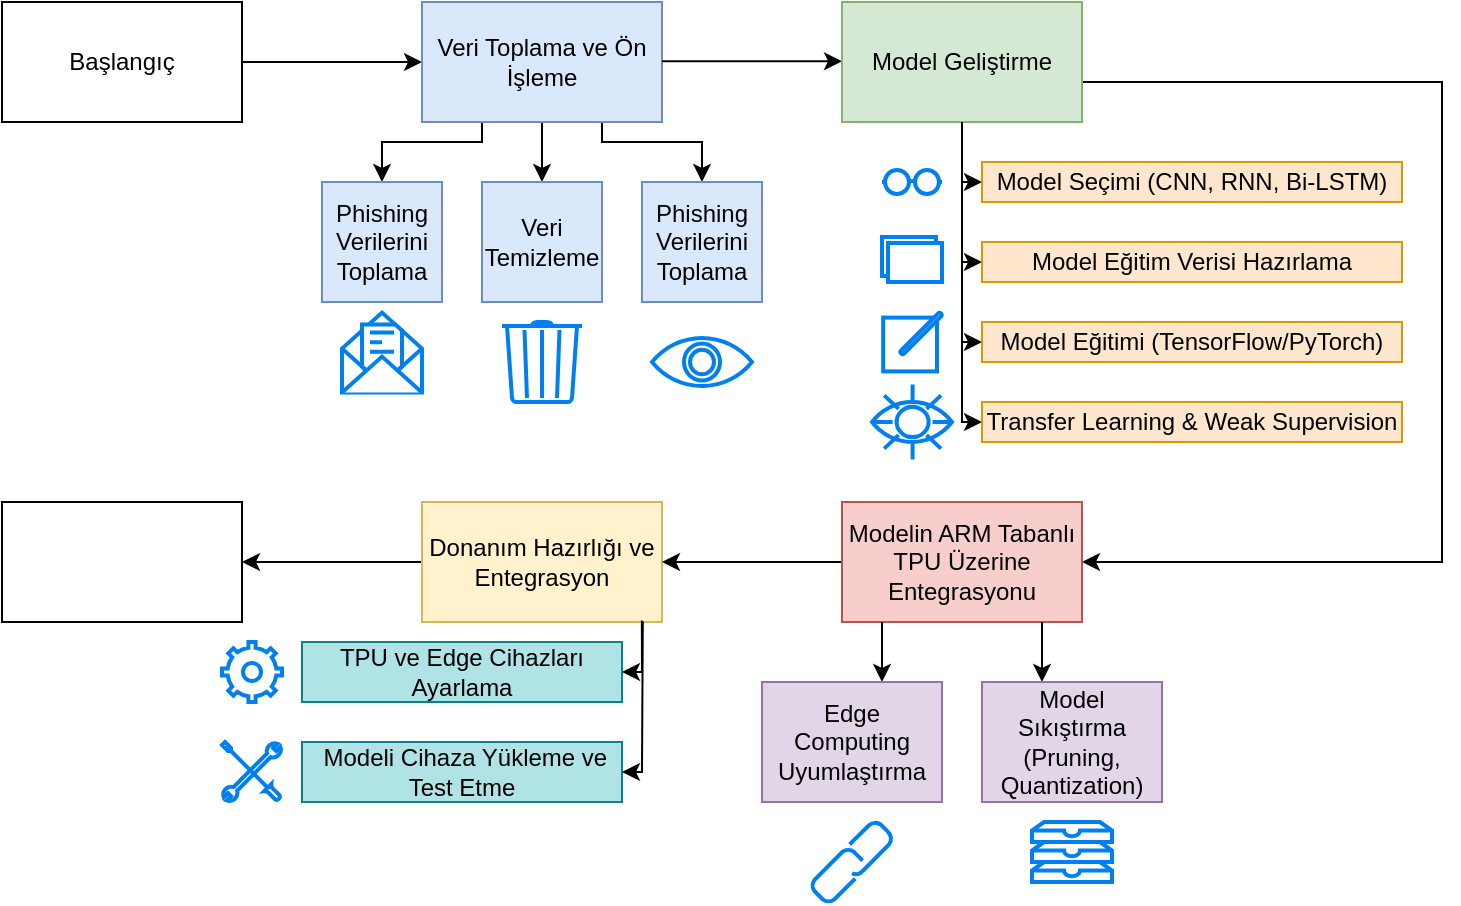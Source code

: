 <mxfile version="24.7.17">
  <diagram name="Sayfa -1" id="nvG63BeFbu5OQ7g2ACm0">
    <mxGraphModel dx="954" dy="502" grid="1" gridSize="10" guides="1" tooltips="1" connect="1" arrows="1" fold="1" page="1" pageScale="1" pageWidth="827" pageHeight="1169" math="0" shadow="0">
      <root>
        <mxCell id="0" />
        <mxCell id="1" parent="0" />
        <mxCell id="4D6GSXQpnEYmmFDMxMwF-2" style="edgeStyle=orthogonalEdgeStyle;rounded=0;orthogonalLoop=1;jettySize=auto;html=1;exitX=1;exitY=0.5;exitDx=0;exitDy=0;" edge="1" parent="1" source="4D6GSXQpnEYmmFDMxMwF-1">
          <mxGeometry relative="1" as="geometry">
            <mxPoint x="250" y="70" as="targetPoint" />
          </mxGeometry>
        </mxCell>
        <mxCell id="4D6GSXQpnEYmmFDMxMwF-1" value="Başlangıç" style="rounded=0;whiteSpace=wrap;html=1;" vertex="1" parent="1">
          <mxGeometry x="40" y="40" width="120" height="60" as="geometry" />
        </mxCell>
        <mxCell id="4D6GSXQpnEYmmFDMxMwF-7" style="edgeStyle=orthogonalEdgeStyle;rounded=0;orthogonalLoop=1;jettySize=auto;html=1;exitX=0.5;exitY=1;exitDx=0;exitDy=0;entryX=0.5;entryY=0;entryDx=0;entryDy=0;" edge="1" parent="1" source="4D6GSXQpnEYmmFDMxMwF-4" target="4D6GSXQpnEYmmFDMxMwF-11">
          <mxGeometry relative="1" as="geometry">
            <mxPoint x="310" y="120" as="targetPoint" />
          </mxGeometry>
        </mxCell>
        <mxCell id="4D6GSXQpnEYmmFDMxMwF-13" style="edgeStyle=orthogonalEdgeStyle;rounded=0;orthogonalLoop=1;jettySize=auto;html=1;exitX=0.25;exitY=1;exitDx=0;exitDy=0;entryX=0.5;entryY=0;entryDx=0;entryDy=0;" edge="1" parent="1" source="4D6GSXQpnEYmmFDMxMwF-4" target="4D6GSXQpnEYmmFDMxMwF-9">
          <mxGeometry relative="1" as="geometry">
            <Array as="points">
              <mxPoint x="280" y="110" />
              <mxPoint x="230" y="110" />
            </Array>
          </mxGeometry>
        </mxCell>
        <mxCell id="4D6GSXQpnEYmmFDMxMwF-14" style="edgeStyle=orthogonalEdgeStyle;rounded=0;orthogonalLoop=1;jettySize=auto;html=1;exitX=0.75;exitY=1;exitDx=0;exitDy=0;entryX=0.5;entryY=0;entryDx=0;entryDy=0;" edge="1" parent="1" source="4D6GSXQpnEYmmFDMxMwF-4" target="4D6GSXQpnEYmmFDMxMwF-12">
          <mxGeometry relative="1" as="geometry">
            <Array as="points">
              <mxPoint x="340" y="110" />
              <mxPoint x="390" y="110" />
            </Array>
          </mxGeometry>
        </mxCell>
        <mxCell id="4D6GSXQpnEYmmFDMxMwF-4" value="Veri Toplama ve Ön İşleme" style="rounded=0;whiteSpace=wrap;html=1;fillColor=#dae8fc;strokeColor=#6c8ebf;" vertex="1" parent="1">
          <mxGeometry x="250" y="40" width="120" height="60" as="geometry" />
        </mxCell>
        <mxCell id="4D6GSXQpnEYmmFDMxMwF-10" style="edgeStyle=orthogonalEdgeStyle;rounded=0;orthogonalLoop=1;jettySize=auto;html=1;exitX=0.5;exitY=1;exitDx=0;exitDy=0;" edge="1" parent="1" source="4D6GSXQpnEYmmFDMxMwF-9">
          <mxGeometry relative="1" as="geometry">
            <mxPoint x="250" y="160.077" as="targetPoint" />
          </mxGeometry>
        </mxCell>
        <mxCell id="4D6GSXQpnEYmmFDMxMwF-9" value="Phishing Verilerini Toplama" style="whiteSpace=wrap;html=1;aspect=fixed;fillColor=#dae8fc;strokeColor=#6c8ebf;" vertex="1" parent="1">
          <mxGeometry x="200" y="130" width="60" height="60" as="geometry" />
        </mxCell>
        <mxCell id="4D6GSXQpnEYmmFDMxMwF-11" value="Veri Temizleme" style="whiteSpace=wrap;html=1;aspect=fixed;fillColor=#dae8fc;strokeColor=#6c8ebf;" vertex="1" parent="1">
          <mxGeometry x="280" y="130" width="60" height="60" as="geometry" />
        </mxCell>
        <mxCell id="4D6GSXQpnEYmmFDMxMwF-12" value="Phishing Verilerini Toplama" style="whiteSpace=wrap;html=1;aspect=fixed;fillColor=#dae8fc;strokeColor=#6c8ebf;" vertex="1" parent="1">
          <mxGeometry x="360" y="130" width="60" height="60" as="geometry" />
        </mxCell>
        <mxCell id="4D6GSXQpnEYmmFDMxMwF-21" style="edgeStyle=orthogonalEdgeStyle;rounded=0;orthogonalLoop=1;jettySize=auto;html=1;exitX=1;exitY=0.5;exitDx=0;exitDy=0;" edge="1" parent="1">
          <mxGeometry relative="1" as="geometry">
            <mxPoint x="460" y="69.63" as="targetPoint" />
            <mxPoint x="370" y="69.63" as="sourcePoint" />
            <Array as="points">
              <mxPoint x="410" y="69.63" />
              <mxPoint x="410" y="69.63" />
            </Array>
          </mxGeometry>
        </mxCell>
        <mxCell id="4D6GSXQpnEYmmFDMxMwF-24" style="edgeStyle=orthogonalEdgeStyle;rounded=0;orthogonalLoop=1;jettySize=auto;html=1;exitX=0.5;exitY=1;exitDx=0;exitDy=0;" edge="1" parent="1" source="4D6GSXQpnEYmmFDMxMwF-22">
          <mxGeometry relative="1" as="geometry">
            <mxPoint x="530" y="130" as="targetPoint" />
            <Array as="points">
              <mxPoint x="520" y="130" />
              <mxPoint x="520" y="130" />
            </Array>
          </mxGeometry>
        </mxCell>
        <mxCell id="4D6GSXQpnEYmmFDMxMwF-42" style="edgeStyle=orthogonalEdgeStyle;rounded=0;orthogonalLoop=1;jettySize=auto;html=1;entryX=1;entryY=0.5;entryDx=0;entryDy=0;" edge="1" parent="1" source="4D6GSXQpnEYmmFDMxMwF-22" target="4D6GSXQpnEYmmFDMxMwF-48">
          <mxGeometry relative="1" as="geometry">
            <mxPoint x="770" y="320" as="targetPoint" />
            <Array as="points">
              <mxPoint x="760" y="80" />
              <mxPoint x="760" y="320" />
            </Array>
          </mxGeometry>
        </mxCell>
        <mxCell id="4D6GSXQpnEYmmFDMxMwF-22" value="Model Geliştirme" style="rounded=0;whiteSpace=wrap;html=1;fillColor=#d5e8d4;strokeColor=#82b366;" vertex="1" parent="1">
          <mxGeometry x="460" y="40" width="120" height="60" as="geometry" />
        </mxCell>
        <mxCell id="4D6GSXQpnEYmmFDMxMwF-25" value="" style="endArrow=classic;html=1;rounded=0;exitX=0.5;exitY=1;exitDx=0;exitDy=0;entryX=0;entryY=0.5;entryDx=0;entryDy=0;" edge="1" parent="1" source="4D6GSXQpnEYmmFDMxMwF-22" target="4D6GSXQpnEYmmFDMxMwF-29">
          <mxGeometry width="50" height="50" relative="1" as="geometry">
            <mxPoint x="450" y="160" as="sourcePoint" />
            <mxPoint x="530" y="160" as="targetPoint" />
            <Array as="points">
              <mxPoint x="520" y="170" />
            </Array>
          </mxGeometry>
        </mxCell>
        <mxCell id="4D6GSXQpnEYmmFDMxMwF-26" value="" style="endArrow=classic;html=1;rounded=0;exitX=0.5;exitY=1;exitDx=0;exitDy=0;entryX=0;entryY=0.5;entryDx=0;entryDy=0;" edge="1" parent="1" source="4D6GSXQpnEYmmFDMxMwF-22" target="4D6GSXQpnEYmmFDMxMwF-30">
          <mxGeometry width="50" height="50" relative="1" as="geometry">
            <mxPoint x="510" y="160" as="sourcePoint" />
            <mxPoint x="530" y="190" as="targetPoint" />
            <Array as="points">
              <mxPoint x="520" y="210" />
            </Array>
          </mxGeometry>
        </mxCell>
        <mxCell id="4D6GSXQpnEYmmFDMxMwF-27" value="" style="endArrow=classic;html=1;rounded=0;exitX=0.5;exitY=1;exitDx=0;exitDy=0;entryX=0;entryY=0.5;entryDx=0;entryDy=0;" edge="1" parent="1" source="4D6GSXQpnEYmmFDMxMwF-22" target="4D6GSXQpnEYmmFDMxMwF-31">
          <mxGeometry width="50" height="50" relative="1" as="geometry">
            <mxPoint x="480" y="230" as="sourcePoint" />
            <mxPoint x="530" y="220" as="targetPoint" />
            <Array as="points">
              <mxPoint x="520" y="250" />
            </Array>
          </mxGeometry>
        </mxCell>
        <mxCell id="4D6GSXQpnEYmmFDMxMwF-28" value="Model Seçimi (CNN, RNN, Bi-LSTM)" style="rounded=0;whiteSpace=wrap;html=1;fillColor=#ffe6cc;strokeColor=#d79b00;" vertex="1" parent="1">
          <mxGeometry x="530" y="120" width="210" height="20" as="geometry" />
        </mxCell>
        <mxCell id="4D6GSXQpnEYmmFDMxMwF-29" value="Model Eğitim Verisi Hazırlama" style="rounded=0;whiteSpace=wrap;html=1;fillColor=#ffe6cc;strokeColor=#d79b00;" vertex="1" parent="1">
          <mxGeometry x="530" y="160" width="210" height="20" as="geometry" />
        </mxCell>
        <mxCell id="4D6GSXQpnEYmmFDMxMwF-30" value="Model Eğitimi (TensorFlow/PyTorch)" style="rounded=0;whiteSpace=wrap;html=1;fillColor=#ffe6cc;strokeColor=#d79b00;" vertex="1" parent="1">
          <mxGeometry x="530" y="200" width="210" height="20" as="geometry" />
        </mxCell>
        <mxCell id="4D6GSXQpnEYmmFDMxMwF-31" value="Transfer Learning &amp;amp; Weak Supervision" style="rounded=0;whiteSpace=wrap;html=1;fillColor=#ffe6cc;strokeColor=#d79b00;" vertex="1" parent="1">
          <mxGeometry x="530" y="240" width="210" height="20" as="geometry" />
        </mxCell>
        <mxCell id="4D6GSXQpnEYmmFDMxMwF-32" value="" style="html=1;verticalLabelPosition=bottom;align=center;labelBackgroundColor=#ffffff;verticalAlign=top;strokeWidth=2;strokeColor=#0080F0;shadow=0;dashed=0;shape=mxgraph.ios7.icons.glasses;" vertex="1" parent="1">
          <mxGeometry x="480" y="124" width="30" height="12" as="geometry" />
        </mxCell>
        <mxCell id="4D6GSXQpnEYmmFDMxMwF-35" value="" style="html=1;verticalLabelPosition=bottom;align=center;labelBackgroundColor=#ffffff;verticalAlign=top;strokeWidth=2;strokeColor=#0080F0;shadow=0;dashed=0;shape=mxgraph.ios7.icons.folders_2;" vertex="1" parent="1">
          <mxGeometry x="480" y="157.5" width="30" height="22.5" as="geometry" />
        </mxCell>
        <mxCell id="4D6GSXQpnEYmmFDMxMwF-38" value="" style="html=1;verticalLabelPosition=bottom;align=center;labelBackgroundColor=#ffffff;verticalAlign=top;strokeWidth=2;strokeColor=#0080F0;shadow=0;dashed=0;shape=mxgraph.ios7.icons.edit;" vertex="1" parent="1">
          <mxGeometry x="480.6" y="195.3" width="29.4" height="29.4" as="geometry" />
        </mxCell>
        <mxCell id="4D6GSXQpnEYmmFDMxMwF-39" value="" style="html=1;verticalLabelPosition=bottom;align=center;labelBackgroundColor=#ffffff;verticalAlign=top;strokeWidth=2;strokeColor=#0080F0;shadow=0;dashed=0;shape=mxgraph.ios7.icons.eye;" vertex="1" parent="1">
          <mxGeometry x="475" y="240" width="40" height="20" as="geometry" />
        </mxCell>
        <mxCell id="4D6GSXQpnEYmmFDMxMwF-41" value="" style="html=1;verticalLabelPosition=bottom;align=center;labelBackgroundColor=#ffffff;verticalAlign=top;strokeWidth=2;strokeColor=#0080F0;shadow=0;dashed=0;shape=mxgraph.ios7.icons.sun;pointerEvents=1" vertex="1" parent="1">
          <mxGeometry x="475.3" y="231.25" width="40" height="37.5" as="geometry" />
        </mxCell>
        <mxCell id="4D6GSXQpnEYmmFDMxMwF-44" value="" style="html=1;verticalLabelPosition=bottom;align=center;labelBackgroundColor=#ffffff;verticalAlign=top;strokeWidth=2;strokeColor=#0080F0;shadow=0;dashed=0;shape=mxgraph.ios7.icons.eye;" vertex="1" parent="1">
          <mxGeometry x="365" y="207.95" width="50" height="24.1" as="geometry" />
        </mxCell>
        <mxCell id="4D6GSXQpnEYmmFDMxMwF-45" value="" style="html=1;verticalLabelPosition=bottom;align=center;labelBackgroundColor=#ffffff;verticalAlign=top;strokeWidth=2;strokeColor=#0080F0;shadow=0;dashed=0;shape=mxgraph.ios7.icons.trashcan;" vertex="1" parent="1">
          <mxGeometry x="290" y="200" width="40" height="40" as="geometry" />
        </mxCell>
        <mxCell id="4D6GSXQpnEYmmFDMxMwF-46" value="" style="html=1;verticalLabelPosition=bottom;align=center;labelBackgroundColor=#ffffff;verticalAlign=top;strokeWidth=2;strokeColor=#0080F0;shadow=0;dashed=0;shape=mxgraph.ios7.icons.envelope_(message);" vertex="1" parent="1">
          <mxGeometry x="210" y="195.3" width="40" height="40" as="geometry" />
        </mxCell>
        <mxCell id="4D6GSXQpnEYmmFDMxMwF-77" style="edgeStyle=orthogonalEdgeStyle;rounded=0;orthogonalLoop=1;jettySize=auto;html=1;exitX=0;exitY=0.5;exitDx=0;exitDy=0;entryX=1;entryY=0.5;entryDx=0;entryDy=0;" edge="1" parent="1" source="4D6GSXQpnEYmmFDMxMwF-47" target="4D6GSXQpnEYmmFDMxMwF-76">
          <mxGeometry relative="1" as="geometry" />
        </mxCell>
        <mxCell id="4D6GSXQpnEYmmFDMxMwF-47" value="Donanım Hazırlığı ve Entegrasyon" style="rounded=0;whiteSpace=wrap;html=1;fillColor=#fff2cc;strokeColor=#d6b656;" vertex="1" parent="1">
          <mxGeometry x="250" y="290" width="120" height="60" as="geometry" />
        </mxCell>
        <mxCell id="4D6GSXQpnEYmmFDMxMwF-49" style="edgeStyle=orthogonalEdgeStyle;rounded=0;orthogonalLoop=1;jettySize=auto;html=1;exitX=0;exitY=0.5;exitDx=0;exitDy=0;entryX=1;entryY=0.5;entryDx=0;entryDy=0;" edge="1" parent="1" source="4D6GSXQpnEYmmFDMxMwF-48" target="4D6GSXQpnEYmmFDMxMwF-47">
          <mxGeometry relative="1" as="geometry" />
        </mxCell>
        <mxCell id="4D6GSXQpnEYmmFDMxMwF-48" value="Modelin ARM Tabanlı TPU Üzerine Entegrasyonu" style="rounded=0;whiteSpace=wrap;html=1;fillColor=#f8cecc;strokeColor=#b85450;" vertex="1" parent="1">
          <mxGeometry x="460" y="290" width="120" height="60" as="geometry" />
        </mxCell>
        <mxCell id="4D6GSXQpnEYmmFDMxMwF-52" value="" style="endArrow=classic;html=1;rounded=0;" edge="1" parent="1">
          <mxGeometry width="50" height="50" relative="1" as="geometry">
            <mxPoint x="480" y="350" as="sourcePoint" />
            <mxPoint x="480" y="380" as="targetPoint" />
          </mxGeometry>
        </mxCell>
        <mxCell id="4D6GSXQpnEYmmFDMxMwF-53" value="" style="endArrow=classic;html=1;rounded=0;" edge="1" parent="1">
          <mxGeometry width="50" height="50" relative="1" as="geometry">
            <mxPoint x="560" y="350" as="sourcePoint" />
            <mxPoint x="560" y="380" as="targetPoint" />
          </mxGeometry>
        </mxCell>
        <mxCell id="4D6GSXQpnEYmmFDMxMwF-56" value="Edge Computing Uyumlaştırma" style="rounded=0;whiteSpace=wrap;html=1;fillColor=#e1d5e7;strokeColor=#9673a6;" vertex="1" parent="1">
          <mxGeometry x="420" y="380" width="90" height="60" as="geometry" />
        </mxCell>
        <mxCell id="4D6GSXQpnEYmmFDMxMwF-57" value="Model Sıkıştırma (Pruning, Quantization)" style="rounded=0;whiteSpace=wrap;html=1;fillColor=#e1d5e7;strokeColor=#9673a6;" vertex="1" parent="1">
          <mxGeometry x="530" y="380" width="90" height="60" as="geometry" />
        </mxCell>
        <mxCell id="4D6GSXQpnEYmmFDMxMwF-59" value="" style="html=1;verticalLabelPosition=bottom;align=center;labelBackgroundColor=#ffffff;verticalAlign=top;strokeWidth=2;strokeColor=#0080F0;shadow=0;dashed=0;shape=mxgraph.ios7.icons.link;" vertex="1" parent="1">
          <mxGeometry x="445" y="450" width="40" height="40" as="geometry" />
        </mxCell>
        <mxCell id="4D6GSXQpnEYmmFDMxMwF-63" value="" style="html=1;verticalLabelPosition=bottom;align=center;labelBackgroundColor=#ffffff;verticalAlign=top;strokeWidth=2;strokeColor=#0080F0;shadow=0;dashed=0;shape=mxgraph.ios7.icons.storage;" vertex="1" parent="1">
          <mxGeometry x="555" y="450" width="40" height="10" as="geometry" />
        </mxCell>
        <mxCell id="4D6GSXQpnEYmmFDMxMwF-64" value="" style="html=1;verticalLabelPosition=bottom;align=center;labelBackgroundColor=#ffffff;verticalAlign=top;strokeWidth=2;strokeColor=#0080F0;shadow=0;dashed=0;shape=mxgraph.ios7.icons.storage;" vertex="1" parent="1">
          <mxGeometry x="555" y="460" width="40" height="10" as="geometry" />
        </mxCell>
        <mxCell id="4D6GSXQpnEYmmFDMxMwF-65" value="" style="html=1;verticalLabelPosition=bottom;align=center;labelBackgroundColor=#ffffff;verticalAlign=top;strokeWidth=2;strokeColor=#0080F0;shadow=0;dashed=0;shape=mxgraph.ios7.icons.storage;" vertex="1" parent="1">
          <mxGeometry x="555" y="470" width="40" height="10" as="geometry" />
        </mxCell>
        <mxCell id="4D6GSXQpnEYmmFDMxMwF-68" value="TPU ve Edge Cihazları Ayarlama" style="rounded=0;whiteSpace=wrap;html=1;fillColor=#b0e3e6;strokeColor=#0e8088;" vertex="1" parent="1">
          <mxGeometry x="190" y="360" width="160" height="30" as="geometry" />
        </mxCell>
        <mxCell id="4D6GSXQpnEYmmFDMxMwF-69" value="&amp;nbsp;Modeli Cihaza Yükleme ve Test Etme" style="rounded=0;whiteSpace=wrap;html=1;fillColor=#b0e3e6;strokeColor=#0e8088;" vertex="1" parent="1">
          <mxGeometry x="190" y="410" width="160" height="30" as="geometry" />
        </mxCell>
        <mxCell id="4D6GSXQpnEYmmFDMxMwF-70" value="" style="endArrow=classic;html=1;rounded=0;exitX=0.916;exitY=0.987;exitDx=0;exitDy=0;exitPerimeter=0;entryX=1;entryY=0.5;entryDx=0;entryDy=0;" edge="1" parent="1" source="4D6GSXQpnEYmmFDMxMwF-47" target="4D6GSXQpnEYmmFDMxMwF-68">
          <mxGeometry width="50" height="50" relative="1" as="geometry">
            <mxPoint x="330" y="450" as="sourcePoint" />
            <mxPoint x="380" y="400" as="targetPoint" />
            <Array as="points">
              <mxPoint x="360" y="375" />
            </Array>
          </mxGeometry>
        </mxCell>
        <mxCell id="4D6GSXQpnEYmmFDMxMwF-71" value="" style="endArrow=classic;html=1;rounded=0;exitX=0.92;exitY=0.996;exitDx=0;exitDy=0;exitPerimeter=0;entryX=1;entryY=0.5;entryDx=0;entryDy=0;" edge="1" parent="1" source="4D6GSXQpnEYmmFDMxMwF-47" target="4D6GSXQpnEYmmFDMxMwF-69">
          <mxGeometry width="50" height="50" relative="1" as="geometry">
            <mxPoint x="300" y="430" as="sourcePoint" />
            <mxPoint x="350" y="380" as="targetPoint" />
            <Array as="points">
              <mxPoint x="360" y="425" />
            </Array>
          </mxGeometry>
        </mxCell>
        <mxCell id="4D6GSXQpnEYmmFDMxMwF-73" value="" style="html=1;verticalLabelPosition=bottom;align=center;labelBackgroundColor=#ffffff;verticalAlign=top;strokeWidth=2;strokeColor=#0080F0;shadow=0;dashed=0;shape=mxgraph.ios7.icons.settings;" vertex="1" parent="1">
          <mxGeometry x="150" y="360" width="30" height="30" as="geometry" />
        </mxCell>
        <mxCell id="4D6GSXQpnEYmmFDMxMwF-74" value="" style="html=1;verticalLabelPosition=bottom;align=center;labelBackgroundColor=#ffffff;verticalAlign=top;strokeWidth=2;strokeColor=#0080F0;shadow=0;dashed=0;shape=mxgraph.ios7.icons.tools;pointerEvents=1" vertex="1" parent="1">
          <mxGeometry x="150" y="410" width="29.7" height="29.7" as="geometry" />
        </mxCell>
        <mxCell id="4D6GSXQpnEYmmFDMxMwF-76" value="" style="rounded=0;whiteSpace=wrap;html=1;" vertex="1" parent="1">
          <mxGeometry x="40" y="290" width="120" height="60" as="geometry" />
        </mxCell>
      </root>
    </mxGraphModel>
  </diagram>
</mxfile>
